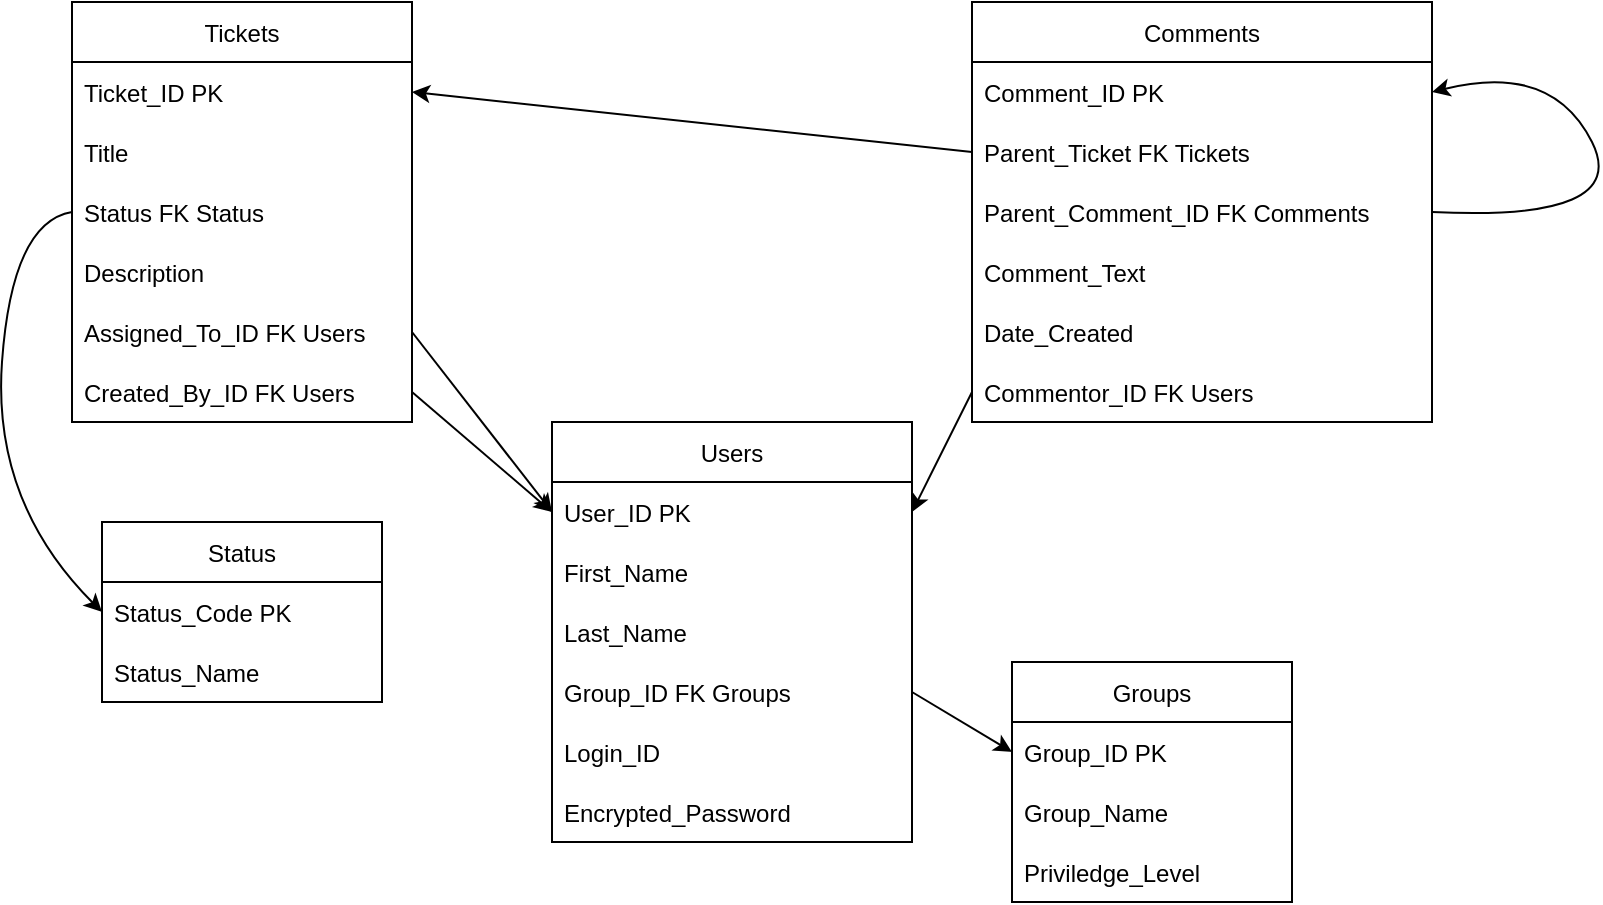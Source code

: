 <mxfile version="20.3.3" type="github">
  <diagram id="sN0OmuLIDt1SOVn8i7zm" name="Page-1">
    <mxGraphModel dx="1422" dy="794" grid="1" gridSize="10" guides="1" tooltips="1" connect="1" arrows="1" fold="1" page="1" pageScale="1" pageWidth="850" pageHeight="1100" math="0" shadow="0">
      <root>
        <mxCell id="0" />
        <mxCell id="1" parent="0" />
        <mxCell id="s-rcmRFxwo0buM6xQGGl-9" value="Tickets" style="swimlane;fontStyle=0;childLayout=stackLayout;horizontal=1;startSize=30;horizontalStack=0;resizeParent=1;resizeParentMax=0;resizeLast=0;collapsible=1;marginBottom=0;" parent="1" vertex="1">
          <mxGeometry x="60" y="20" width="170" height="210" as="geometry" />
        </mxCell>
        <mxCell id="s-rcmRFxwo0buM6xQGGl-10" value="Ticket_ID PK" style="text;strokeColor=none;fillColor=none;align=left;verticalAlign=middle;spacingLeft=4;spacingRight=4;overflow=hidden;points=[[0,0.5],[1,0.5]];portConstraint=eastwest;rotatable=0;" parent="s-rcmRFxwo0buM6xQGGl-9" vertex="1">
          <mxGeometry y="30" width="170" height="30" as="geometry" />
        </mxCell>
        <mxCell id="s-rcmRFxwo0buM6xQGGl-11" value="Title" style="text;strokeColor=none;fillColor=none;align=left;verticalAlign=middle;spacingLeft=4;spacingRight=4;overflow=hidden;points=[[0,0.5],[1,0.5]];portConstraint=eastwest;rotatable=0;" parent="s-rcmRFxwo0buM6xQGGl-9" vertex="1">
          <mxGeometry y="60" width="170" height="30" as="geometry" />
        </mxCell>
        <mxCell id="s-rcmRFxwo0buM6xQGGl-12" value="Status FK Status" style="text;strokeColor=none;fillColor=none;align=left;verticalAlign=middle;spacingLeft=4;spacingRight=4;overflow=hidden;points=[[0,0.5],[1,0.5]];portConstraint=eastwest;rotatable=0;" parent="s-rcmRFxwo0buM6xQGGl-9" vertex="1">
          <mxGeometry y="90" width="170" height="30" as="geometry" />
        </mxCell>
        <mxCell id="s-rcmRFxwo0buM6xQGGl-13" value="Description" style="text;strokeColor=none;fillColor=none;align=left;verticalAlign=middle;spacingLeft=4;spacingRight=4;overflow=hidden;points=[[0,0.5],[1,0.5]];portConstraint=eastwest;rotatable=0;" parent="s-rcmRFxwo0buM6xQGGl-9" vertex="1">
          <mxGeometry y="120" width="170" height="30" as="geometry" />
        </mxCell>
        <mxCell id="s-rcmRFxwo0buM6xQGGl-14" value="Assigned_To_ID FK Users" style="text;strokeColor=none;fillColor=none;align=left;verticalAlign=middle;spacingLeft=4;spacingRight=4;overflow=hidden;points=[[0,0.5],[1,0.5]];portConstraint=eastwest;rotatable=0;" parent="s-rcmRFxwo0buM6xQGGl-9" vertex="1">
          <mxGeometry y="150" width="170" height="30" as="geometry" />
        </mxCell>
        <mxCell id="s-rcmRFxwo0buM6xQGGl-15" value="Created_By_ID FK Users" style="text;strokeColor=none;fillColor=none;align=left;verticalAlign=middle;spacingLeft=4;spacingRight=4;overflow=hidden;points=[[0,0.5],[1,0.5]];portConstraint=eastwest;rotatable=0;" parent="s-rcmRFxwo0buM6xQGGl-9" vertex="1">
          <mxGeometry y="180" width="170" height="30" as="geometry" />
        </mxCell>
        <mxCell id="s-rcmRFxwo0buM6xQGGl-16" value="Comments" style="swimlane;fontStyle=0;childLayout=stackLayout;horizontal=1;startSize=30;horizontalStack=0;resizeParent=1;resizeParentMax=0;resizeLast=0;collapsible=1;marginBottom=0;" parent="1" vertex="1">
          <mxGeometry x="510" y="20" width="230" height="210" as="geometry" />
        </mxCell>
        <mxCell id="s-rcmRFxwo0buM6xQGGl-17" value="Comment_ID PK" style="text;strokeColor=none;fillColor=none;align=left;verticalAlign=middle;spacingLeft=4;spacingRight=4;overflow=hidden;points=[[0,0.5],[1,0.5]];portConstraint=eastwest;rotatable=0;" parent="s-rcmRFxwo0buM6xQGGl-16" vertex="1">
          <mxGeometry y="30" width="230" height="30" as="geometry" />
        </mxCell>
        <mxCell id="s-rcmRFxwo0buM6xQGGl-18" value="Parent_Ticket FK Tickets" style="text;strokeColor=none;fillColor=none;align=left;verticalAlign=middle;spacingLeft=4;spacingRight=4;overflow=hidden;points=[[0,0.5],[1,0.5]];portConstraint=eastwest;rotatable=0;" parent="s-rcmRFxwo0buM6xQGGl-16" vertex="1">
          <mxGeometry y="60" width="230" height="30" as="geometry" />
        </mxCell>
        <mxCell id="SADXFhDLi1Hw4QKX0aTN-11" value="Parent_Comment_ID FK Comments" style="text;strokeColor=none;fillColor=none;align=left;verticalAlign=middle;spacingLeft=4;spacingRight=4;overflow=hidden;points=[[0,0.5],[1,0.5]];portConstraint=eastwest;rotatable=0;" parent="s-rcmRFxwo0buM6xQGGl-16" vertex="1">
          <mxGeometry y="90" width="230" height="30" as="geometry" />
        </mxCell>
        <mxCell id="s-rcmRFxwo0buM6xQGGl-19" value="Comment_Text" style="text;strokeColor=none;fillColor=none;align=left;verticalAlign=middle;spacingLeft=4;spacingRight=4;overflow=hidden;points=[[0,0.5],[1,0.5]];portConstraint=eastwest;rotatable=0;" parent="s-rcmRFxwo0buM6xQGGl-16" vertex="1">
          <mxGeometry y="120" width="230" height="30" as="geometry" />
        </mxCell>
        <mxCell id="s-rcmRFxwo0buM6xQGGl-20" value="Date_Created" style="text;strokeColor=none;fillColor=none;align=left;verticalAlign=middle;spacingLeft=4;spacingRight=4;overflow=hidden;points=[[0,0.5],[1,0.5]];portConstraint=eastwest;rotatable=0;" parent="s-rcmRFxwo0buM6xQGGl-16" vertex="1">
          <mxGeometry y="150" width="230" height="30" as="geometry" />
        </mxCell>
        <mxCell id="s-rcmRFxwo0buM6xQGGl-21" value="Commentor_ID FK Users" style="text;strokeColor=none;fillColor=none;align=left;verticalAlign=middle;spacingLeft=4;spacingRight=4;overflow=hidden;points=[[0,0.5],[1,0.5]];portConstraint=eastwest;rotatable=0;" parent="s-rcmRFxwo0buM6xQGGl-16" vertex="1">
          <mxGeometry y="180" width="230" height="30" as="geometry" />
        </mxCell>
        <mxCell id="SADXFhDLi1Hw4QKX0aTN-13" value="" style="curved=1;endArrow=classic;html=1;rounded=0;exitX=1;exitY=0.5;exitDx=0;exitDy=0;entryX=1;entryY=0.5;entryDx=0;entryDy=0;" parent="s-rcmRFxwo0buM6xQGGl-16" source="SADXFhDLi1Hw4QKX0aTN-11" target="s-rcmRFxwo0buM6xQGGl-17" edge="1">
          <mxGeometry width="50" height="50" relative="1" as="geometry">
            <mxPoint x="-70" y="390" as="sourcePoint" />
            <mxPoint x="-20" y="340" as="targetPoint" />
            <Array as="points">
              <mxPoint x="330" y="110" />
              <mxPoint x="290" y="30" />
            </Array>
          </mxGeometry>
        </mxCell>
        <mxCell id="s-rcmRFxwo0buM6xQGGl-22" value="" style="endArrow=classic;html=1;rounded=0;exitX=0;exitY=0.5;exitDx=0;exitDy=0;entryX=1;entryY=0.5;entryDx=0;entryDy=0;" parent="1" source="s-rcmRFxwo0buM6xQGGl-18" target="s-rcmRFxwo0buM6xQGGl-10" edge="1">
          <mxGeometry width="50" height="50" relative="1" as="geometry">
            <mxPoint x="370" y="150" as="sourcePoint" />
            <mxPoint x="270" y="50" as="targetPoint" />
          </mxGeometry>
        </mxCell>
        <mxCell id="s-rcmRFxwo0buM6xQGGl-23" value="Users" style="swimlane;fontStyle=0;childLayout=stackLayout;horizontal=1;startSize=30;horizontalStack=0;resizeParent=1;resizeParentMax=0;resizeLast=0;collapsible=1;marginBottom=0;" parent="1" vertex="1">
          <mxGeometry x="300" y="230" width="180" height="210" as="geometry" />
        </mxCell>
        <mxCell id="s-rcmRFxwo0buM6xQGGl-24" value="User_ID PK" style="text;strokeColor=none;fillColor=none;align=left;verticalAlign=middle;spacingLeft=4;spacingRight=4;overflow=hidden;points=[[0,0.5],[1,0.5]];portConstraint=eastwest;rotatable=0;" parent="s-rcmRFxwo0buM6xQGGl-23" vertex="1">
          <mxGeometry y="30" width="180" height="30" as="geometry" />
        </mxCell>
        <mxCell id="s-rcmRFxwo0buM6xQGGl-25" value="First_Name" style="text;strokeColor=none;fillColor=none;align=left;verticalAlign=middle;spacingLeft=4;spacingRight=4;overflow=hidden;points=[[0,0.5],[1,0.5]];portConstraint=eastwest;rotatable=0;" parent="s-rcmRFxwo0buM6xQGGl-23" vertex="1">
          <mxGeometry y="60" width="180" height="30" as="geometry" />
        </mxCell>
        <mxCell id="s-rcmRFxwo0buM6xQGGl-26" value="Last_Name" style="text;strokeColor=none;fillColor=none;align=left;verticalAlign=middle;spacingLeft=4;spacingRight=4;overflow=hidden;points=[[0,0.5],[1,0.5]];portConstraint=eastwest;rotatable=0;" parent="s-rcmRFxwo0buM6xQGGl-23" vertex="1">
          <mxGeometry y="90" width="180" height="30" as="geometry" />
        </mxCell>
        <mxCell id="s-rcmRFxwo0buM6xQGGl-28" value="Group_ID FK Groups" style="text;strokeColor=none;fillColor=none;align=left;verticalAlign=middle;spacingLeft=4;spacingRight=4;overflow=hidden;points=[[0,0.5],[1,0.5]];portConstraint=eastwest;rotatable=0;" parent="s-rcmRFxwo0buM6xQGGl-23" vertex="1">
          <mxGeometry y="120" width="180" height="30" as="geometry" />
        </mxCell>
        <mxCell id="SADXFhDLi1Hw4QKX0aTN-8" value="Login_ID" style="text;strokeColor=none;fillColor=none;align=left;verticalAlign=middle;spacingLeft=4;spacingRight=4;overflow=hidden;points=[[0,0.5],[1,0.5]];portConstraint=eastwest;rotatable=0;" parent="s-rcmRFxwo0buM6xQGGl-23" vertex="1">
          <mxGeometry y="150" width="180" height="30" as="geometry" />
        </mxCell>
        <mxCell id="SADXFhDLi1Hw4QKX0aTN-9" value="Encrypted_Password" style="text;strokeColor=none;fillColor=none;align=left;verticalAlign=middle;spacingLeft=4;spacingRight=4;overflow=hidden;points=[[0,0.5],[1,0.5]];portConstraint=eastwest;rotatable=0;" parent="s-rcmRFxwo0buM6xQGGl-23" vertex="1">
          <mxGeometry y="180" width="180" height="30" as="geometry" />
        </mxCell>
        <mxCell id="SADXFhDLi1Hw4QKX0aTN-1" value="" style="endArrow=classic;html=1;rounded=0;exitX=1;exitY=0.5;exitDx=0;exitDy=0;entryX=0;entryY=0.5;entryDx=0;entryDy=0;" parent="1" source="s-rcmRFxwo0buM6xQGGl-14" target="s-rcmRFxwo0buM6xQGGl-24" edge="1">
          <mxGeometry width="50" height="50" relative="1" as="geometry">
            <mxPoint x="360" y="350" as="sourcePoint" />
            <mxPoint x="320" y="230" as="targetPoint" />
          </mxGeometry>
        </mxCell>
        <mxCell id="SADXFhDLi1Hw4QKX0aTN-2" value="" style="endArrow=classic;html=1;rounded=0;exitX=1;exitY=0.5;exitDx=0;exitDy=0;entryX=0;entryY=0.5;entryDx=0;entryDy=0;" parent="1" source="s-rcmRFxwo0buM6xQGGl-15" target="s-rcmRFxwo0buM6xQGGl-24" edge="1">
          <mxGeometry width="50" height="50" relative="1" as="geometry">
            <mxPoint x="440" y="440" as="sourcePoint" />
            <mxPoint x="490" y="390" as="targetPoint" />
          </mxGeometry>
        </mxCell>
        <mxCell id="SADXFhDLi1Hw4QKX0aTN-3" value="Groups" style="swimlane;fontStyle=0;childLayout=stackLayout;horizontal=1;startSize=30;horizontalStack=0;resizeParent=1;resizeParentMax=0;resizeLast=0;collapsible=1;marginBottom=0;" parent="1" vertex="1">
          <mxGeometry x="530" y="350" width="140" height="120" as="geometry" />
        </mxCell>
        <mxCell id="SADXFhDLi1Hw4QKX0aTN-4" value="Group_ID PK" style="text;strokeColor=none;fillColor=none;align=left;verticalAlign=middle;spacingLeft=4;spacingRight=4;overflow=hidden;points=[[0,0.5],[1,0.5]];portConstraint=eastwest;rotatable=0;" parent="SADXFhDLi1Hw4QKX0aTN-3" vertex="1">
          <mxGeometry y="30" width="140" height="30" as="geometry" />
        </mxCell>
        <mxCell id="SADXFhDLi1Hw4QKX0aTN-5" value="Group_Name" style="text;strokeColor=none;fillColor=none;align=left;verticalAlign=middle;spacingLeft=4;spacingRight=4;overflow=hidden;points=[[0,0.5],[1,0.5]];portConstraint=eastwest;rotatable=0;" parent="SADXFhDLi1Hw4QKX0aTN-3" vertex="1">
          <mxGeometry y="60" width="140" height="30" as="geometry" />
        </mxCell>
        <mxCell id="SADXFhDLi1Hw4QKX0aTN-6" value="Priviledge_Level" style="text;strokeColor=none;fillColor=none;align=left;verticalAlign=middle;spacingLeft=4;spacingRight=4;overflow=hidden;points=[[0,0.5],[1,0.5]];portConstraint=eastwest;rotatable=0;" parent="SADXFhDLi1Hw4QKX0aTN-3" vertex="1">
          <mxGeometry y="90" width="140" height="30" as="geometry" />
        </mxCell>
        <mxCell id="SADXFhDLi1Hw4QKX0aTN-7" value="" style="endArrow=classic;html=1;rounded=0;exitX=1;exitY=0.5;exitDx=0;exitDy=0;entryX=0;entryY=0.5;entryDx=0;entryDy=0;" parent="1" source="s-rcmRFxwo0buM6xQGGl-28" target="SADXFhDLi1Hw4QKX0aTN-4" edge="1">
          <mxGeometry width="50" height="50" relative="1" as="geometry">
            <mxPoint x="440" y="440" as="sourcePoint" />
            <mxPoint x="490" y="390" as="targetPoint" />
          </mxGeometry>
        </mxCell>
        <mxCell id="SADXFhDLi1Hw4QKX0aTN-10" value="" style="endArrow=classic;html=1;rounded=0;exitX=0;exitY=0.5;exitDx=0;exitDy=0;entryX=1;entryY=0.5;entryDx=0;entryDy=0;" parent="1" source="s-rcmRFxwo0buM6xQGGl-21" target="s-rcmRFxwo0buM6xQGGl-24" edge="1">
          <mxGeometry width="50" height="50" relative="1" as="geometry">
            <mxPoint x="430" y="410" as="sourcePoint" />
            <mxPoint x="480" y="360" as="targetPoint" />
          </mxGeometry>
        </mxCell>
        <mxCell id="di_1puOxkQzb7Zz4RHjQ-1" value="Status" style="swimlane;fontStyle=0;childLayout=stackLayout;horizontal=1;startSize=30;horizontalStack=0;resizeParent=1;resizeParentMax=0;resizeLast=0;collapsible=1;marginBottom=0;" vertex="1" parent="1">
          <mxGeometry x="75" y="280" width="140" height="90" as="geometry" />
        </mxCell>
        <mxCell id="di_1puOxkQzb7Zz4RHjQ-2" value="Status_Code PK" style="text;strokeColor=none;fillColor=none;align=left;verticalAlign=middle;spacingLeft=4;spacingRight=4;overflow=hidden;points=[[0,0.5],[1,0.5]];portConstraint=eastwest;rotatable=0;" vertex="1" parent="di_1puOxkQzb7Zz4RHjQ-1">
          <mxGeometry y="30" width="140" height="30" as="geometry" />
        </mxCell>
        <mxCell id="di_1puOxkQzb7Zz4RHjQ-3" value="Status_Name" style="text;strokeColor=none;fillColor=none;align=left;verticalAlign=middle;spacingLeft=4;spacingRight=4;overflow=hidden;points=[[0,0.5],[1,0.5]];portConstraint=eastwest;rotatable=0;" vertex="1" parent="di_1puOxkQzb7Zz4RHjQ-1">
          <mxGeometry y="60" width="140" height="30" as="geometry" />
        </mxCell>
        <mxCell id="di_1puOxkQzb7Zz4RHjQ-5" value="" style="curved=1;endArrow=classic;html=1;rounded=0;entryX=0;entryY=0.5;entryDx=0;entryDy=0;exitX=0;exitY=0.5;exitDx=0;exitDy=0;" edge="1" parent="1" source="s-rcmRFxwo0buM6xQGGl-12" target="di_1puOxkQzb7Zz4RHjQ-2">
          <mxGeometry width="50" height="50" relative="1" as="geometry">
            <mxPoint x="400" y="410" as="sourcePoint" />
            <mxPoint x="450" y="360" as="targetPoint" />
            <Array as="points">
              <mxPoint x="30" y="130" />
              <mxPoint x="20" y="270" />
            </Array>
          </mxGeometry>
        </mxCell>
      </root>
    </mxGraphModel>
  </diagram>
</mxfile>

